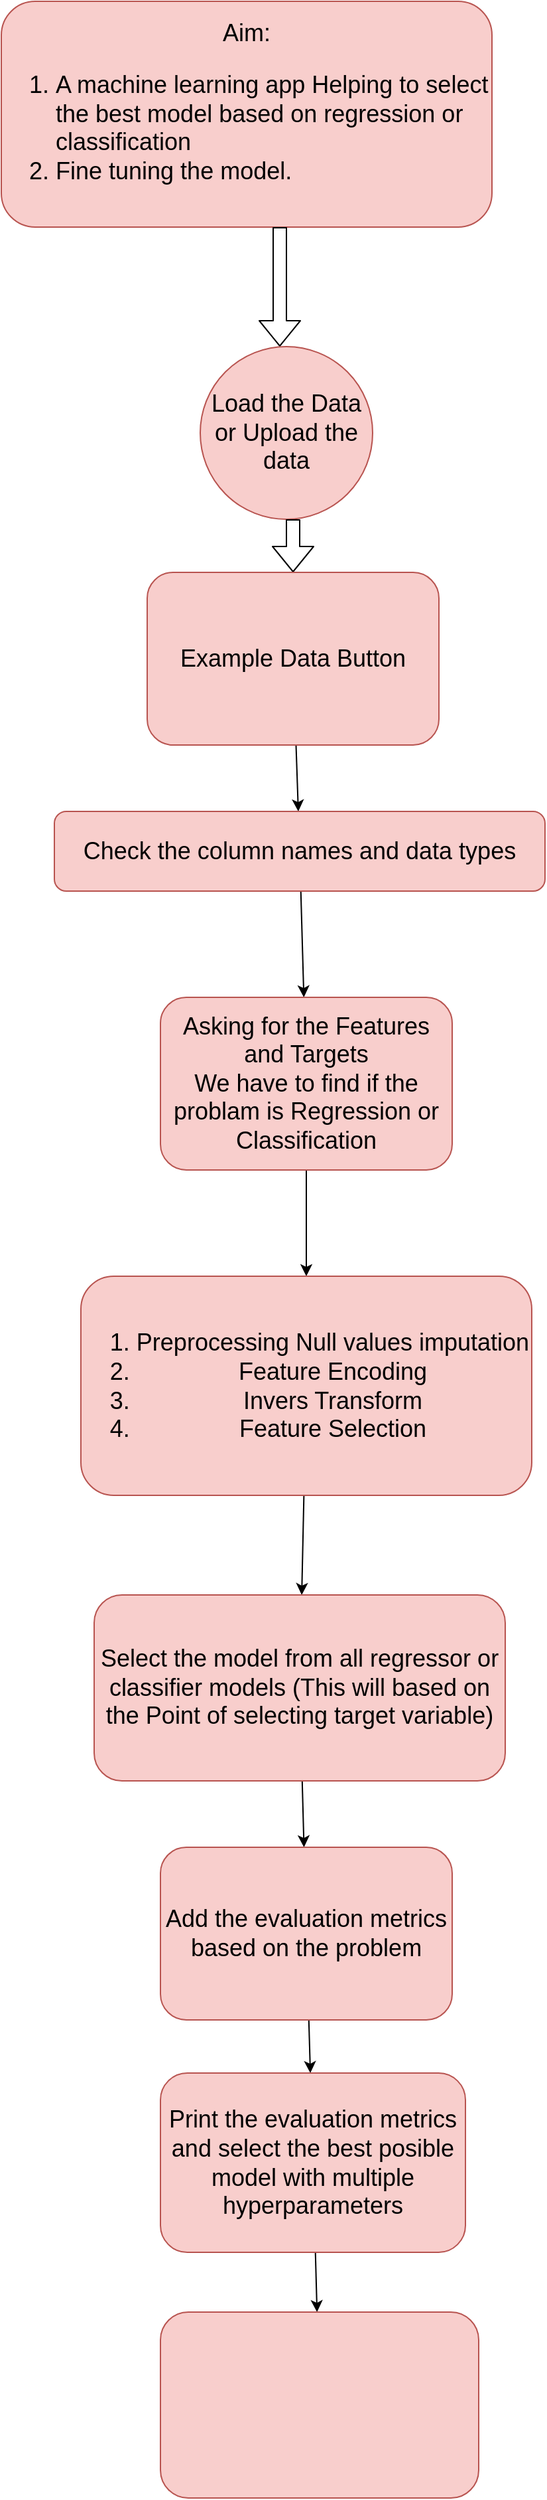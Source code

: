 <mxfile>
    <diagram id="kMrRVOUynHV191lgN5SQ" name="Page-1">
        <mxGraphModel dx="832" dy="1474" grid="1" gridSize="10" guides="1" tooltips="1" connect="1" arrows="1" fold="1" page="1" pageScale="1" pageWidth="850" pageHeight="1100" math="0" shadow="0">
            <root>
                <mxCell id="0"/>
                <mxCell id="1" parent="0"/>
                <mxCell id="3" value="&lt;font style=&quot;font-size: 18px;&quot;&gt;Aim:&lt;br&gt;&lt;div style=&quot;text-align: left;&quot;&gt;&lt;ol&gt;&lt;li&gt;&lt;span style=&quot;background-color: initial;&quot;&gt;A machine learning app Helping to select the best model based on regression or classification&lt;/span&gt;&lt;/li&gt;&lt;li&gt;&lt;span style=&quot;background-color: initial;&quot;&gt;Fine tuning the model.&lt;/span&gt;&lt;/li&gt;&lt;/ol&gt;&lt;/div&gt;&lt;/font&gt;" style="rounded=1;whiteSpace=wrap;html=1;fillColor=#f8cecc;strokeColor=#b85450;" vertex="1" parent="1">
                    <mxGeometry x="20" y="-80" width="370" height="170" as="geometry"/>
                </mxCell>
                <mxCell id="4" value="" style="shape=flexArrow;endArrow=classic;html=1;fontSize=18;" edge="1" parent="1">
                    <mxGeometry width="50" height="50" relative="1" as="geometry">
                        <mxPoint x="230" y="90" as="sourcePoint"/>
                        <mxPoint x="230" y="180" as="targetPoint"/>
                    </mxGeometry>
                </mxCell>
                <mxCell id="5" value="Load the Data or Upload the data&lt;br&gt;" style="ellipse;whiteSpace=wrap;html=1;aspect=fixed;fontSize=18;fillColor=#f8cecc;strokeColor=#b85450;" vertex="1" parent="1">
                    <mxGeometry x="170" y="180" width="130" height="130" as="geometry"/>
                </mxCell>
                <mxCell id="6" value="" style="shape=flexArrow;endArrow=classic;html=1;fontSize=18;" edge="1" parent="1" target="7">
                    <mxGeometry width="50" height="50" relative="1" as="geometry">
                        <mxPoint x="240" y="310" as="sourcePoint"/>
                        <mxPoint x="240" y="390" as="targetPoint"/>
                    </mxGeometry>
                </mxCell>
                <mxCell id="9" value="" style="edgeStyle=none;html=1;fontSize=18;" edge="1" parent="1" source="7" target="8">
                    <mxGeometry relative="1" as="geometry"/>
                </mxCell>
                <mxCell id="7" value="Example Data Button" style="rounded=1;whiteSpace=wrap;html=1;fontSize=18;fillColor=#f8cecc;strokeColor=#b85450;" vertex="1" parent="1">
                    <mxGeometry x="130" y="350" width="220" height="130" as="geometry"/>
                </mxCell>
                <mxCell id="11" value="" style="edgeStyle=none;html=1;fontSize=18;" edge="1" parent="1" source="8" target="10">
                    <mxGeometry relative="1" as="geometry"/>
                </mxCell>
                <mxCell id="8" value="Check the column names and data types&lt;br&gt;" style="whiteSpace=wrap;html=1;fontSize=18;fillColor=#f8cecc;strokeColor=#b85450;rounded=1;" vertex="1" parent="1">
                    <mxGeometry x="60" y="530" width="370" height="60" as="geometry"/>
                </mxCell>
                <mxCell id="13" value="" style="edgeStyle=none;html=1;fontSize=18;" edge="1" parent="1" source="10" target="12">
                    <mxGeometry relative="1" as="geometry"/>
                </mxCell>
                <mxCell id="10" value="Asking for the Features and Targets&lt;br&gt;We have to find if the problam is Regression or Classification" style="whiteSpace=wrap;html=1;fontSize=18;fillColor=#f8cecc;strokeColor=#b85450;rounded=1;" vertex="1" parent="1">
                    <mxGeometry x="140" y="670" width="220" height="130" as="geometry"/>
                </mxCell>
                <mxCell id="15" value="" style="edgeStyle=none;html=1;fontSize=18;" edge="1" parent="1" source="12" target="14">
                    <mxGeometry relative="1" as="geometry"/>
                </mxCell>
                <mxCell id="12" value="&lt;ol&gt;&lt;li&gt;Preprocessing Null values imputation&lt;/li&gt;&lt;li&gt;Feature Encoding&lt;/li&gt;&lt;li&gt;Invers Transform&lt;/li&gt;&lt;li&gt;Feature Selection&lt;/li&gt;&lt;/ol&gt;" style="whiteSpace=wrap;html=1;fontSize=18;fillColor=#f8cecc;strokeColor=#b85450;rounded=1;" vertex="1" parent="1">
                    <mxGeometry x="80" y="880" width="340" height="165" as="geometry"/>
                </mxCell>
                <mxCell id="17" value="" style="edgeStyle=none;html=1;fontSize=18;" edge="1" parent="1" source="14" target="16">
                    <mxGeometry relative="1" as="geometry"/>
                </mxCell>
                <mxCell id="14" value="Select the model from all regressor or classifier models (This will based on the Point of selecting target variable)" style="whiteSpace=wrap;html=1;fontSize=18;fillColor=#f8cecc;strokeColor=#b85450;rounded=1;" vertex="1" parent="1">
                    <mxGeometry x="90" y="1120" width="310" height="140" as="geometry"/>
                </mxCell>
                <mxCell id="19" value="" style="edgeStyle=none;html=1;fontSize=18;" edge="1" parent="1" source="16" target="18">
                    <mxGeometry relative="1" as="geometry"/>
                </mxCell>
                <mxCell id="16" value="Add the evaluation metrics based on the problem" style="whiteSpace=wrap;html=1;fontSize=18;fillColor=#f8cecc;strokeColor=#b85450;rounded=1;" vertex="1" parent="1">
                    <mxGeometry x="140" y="1310" width="220" height="130" as="geometry"/>
                </mxCell>
                <mxCell id="21" value="" style="edgeStyle=none;html=1;fontSize=18;" edge="1" parent="1" source="18" target="20">
                    <mxGeometry relative="1" as="geometry"/>
                </mxCell>
                <mxCell id="18" value="Print the evaluation metrics and select the best posible model with multiple hyperparameters" style="whiteSpace=wrap;html=1;fontSize=18;fillColor=#f8cecc;strokeColor=#b85450;rounded=1;" vertex="1" parent="1">
                    <mxGeometry x="140" y="1480" width="230" height="135" as="geometry"/>
                </mxCell>
                <mxCell id="20" value="" style="whiteSpace=wrap;html=1;fontSize=18;fillColor=#f8cecc;strokeColor=#b85450;rounded=1;" vertex="1" parent="1">
                    <mxGeometry x="140" y="1660" width="240" height="140" as="geometry"/>
                </mxCell>
            </root>
        </mxGraphModel>
    </diagram>
</mxfile>